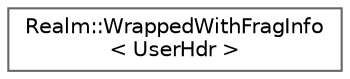 digraph "Graphical Class Hierarchy"
{
 // LATEX_PDF_SIZE
  bgcolor="transparent";
  edge [fontname=Helvetica,fontsize=10,labelfontname=Helvetica,labelfontsize=10];
  node [fontname=Helvetica,fontsize=10,shape=box,height=0.2,width=0.4];
  rankdir="LR";
  Node0 [id="Node000000",label="Realm::WrappedWithFragInfo\l\< UserHdr \>",height=0.2,width=0.4,color="grey40", fillcolor="white", style="filled",URL="$structRealm_1_1WrappedWithFragInfo.html",tooltip=" "];
}
